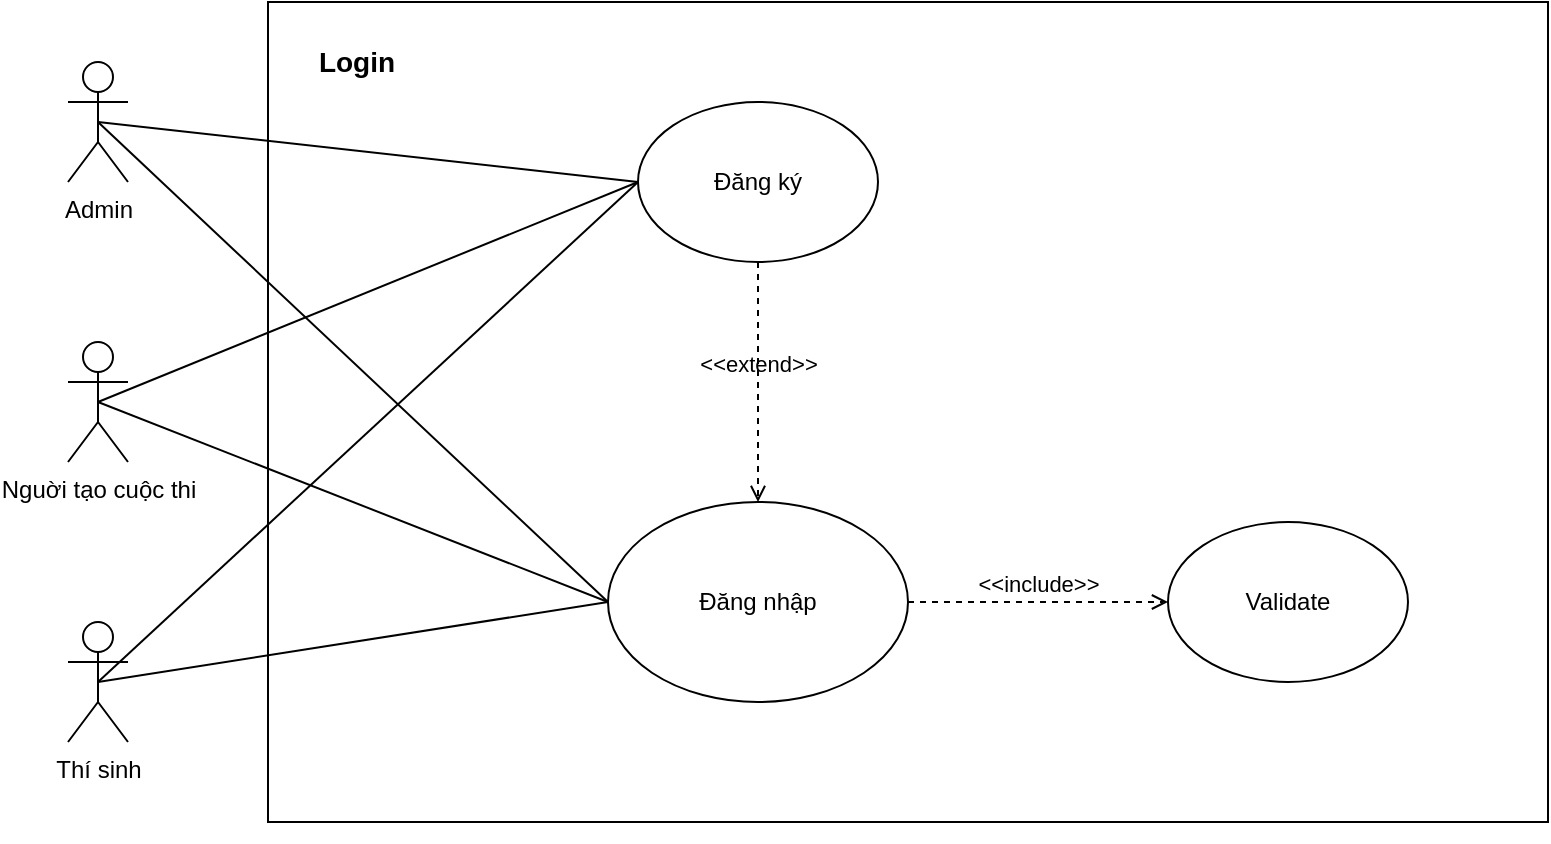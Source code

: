 <mxfile version="14.5.7" type="device"><diagram id="BYoBdDxxlhikVyCu_MaU" name="Page-1"><mxGraphModel dx="1343" dy="772" grid="1" gridSize="10" guides="1" tooltips="1" connect="1" arrows="1" fold="1" page="1" pageScale="1" pageWidth="850" pageHeight="1100" math="0" shadow="0"><root><mxCell id="0"/><mxCell id="1" parent="0"/><mxCell id="F6Ge3efOyssHUSZW8cC1-28" value="" style="group;strokeWidth=2;" vertex="1" connectable="0" parent="1"><mxGeometry x="560" y="190" width="640" height="410" as="geometry"/></mxCell><mxCell id="F6Ge3efOyssHUSZW8cC1-9" value="" style="rounded=0;whiteSpace=wrap;html=1;" vertex="1" parent="F6Ge3efOyssHUSZW8cC1-28"><mxGeometry y="-10" width="640" height="410" as="geometry"/></mxCell><mxCell id="F6Ge3efOyssHUSZW8cC1-10" value="Login" style="text;html=1;strokeColor=none;fillColor=none;align=center;verticalAlign=middle;whiteSpace=wrap;rounded=0;fontStyle=1;fontSize=14;" vertex="1" parent="F6Ge3efOyssHUSZW8cC1-28"><mxGeometry y="10" width="89.302" height="20" as="geometry"/></mxCell><mxCell id="F6Ge3efOyssHUSZW8cC1-20" value="Đăng ký" style="ellipse;whiteSpace=wrap;html=1;" vertex="1" parent="F6Ge3efOyssHUSZW8cC1-28"><mxGeometry x="185" y="40" width="120" height="80" as="geometry"/></mxCell><mxCell id="F6Ge3efOyssHUSZW8cC1-1" value="Đăng nhập" style="ellipse;whiteSpace=wrap;html=1;" vertex="1" parent="F6Ge3efOyssHUSZW8cC1-28"><mxGeometry x="170" y="240" width="150" height="100" as="geometry"/></mxCell><mxCell id="F6Ge3efOyssHUSZW8cC1-21" value="&amp;lt;&amp;lt;extend&amp;gt;&amp;gt;" style="html=1;verticalAlign=bottom;labelBackgroundColor=none;endArrow=open;endFill=0;dashed=1;exitX=0.5;exitY=1;exitDx=0;exitDy=0;" edge="1" parent="F6Ge3efOyssHUSZW8cC1-28" source="F6Ge3efOyssHUSZW8cC1-20" target="F6Ge3efOyssHUSZW8cC1-1"><mxGeometry x="10" y="50" width="160" as="geometry"><mxPoint x="210" y="250" as="sourcePoint"/><mxPoint x="370" y="250" as="targetPoint"/></mxGeometry></mxCell><mxCell id="F6Ge3efOyssHUSZW8cC1-12" value="Validate" style="ellipse;whiteSpace=wrap;html=1;" vertex="1" parent="F6Ge3efOyssHUSZW8cC1-28"><mxGeometry x="450" y="250" width="120" height="80" as="geometry"/></mxCell><mxCell id="F6Ge3efOyssHUSZW8cC1-23" value="&amp;lt;&amp;lt;include&amp;gt;&amp;gt;" style="html=1;verticalAlign=bottom;labelBackgroundColor=none;endArrow=open;endFill=0;dashed=1;exitX=1;exitY=0.5;exitDx=0;exitDy=0;entryX=0;entryY=0.5;entryDx=0;entryDy=0;" edge="1" parent="F6Ge3efOyssHUSZW8cC1-28" source="F6Ge3efOyssHUSZW8cC1-1" target="F6Ge3efOyssHUSZW8cC1-12"><mxGeometry x="10" y="50" width="160" as="geometry"><mxPoint x="210" y="250" as="sourcePoint"/><mxPoint x="370" y="250" as="targetPoint"/></mxGeometry></mxCell><mxCell id="F6Ge3efOyssHUSZW8cC1-2" value="&lt;div&gt;Admin&lt;/div&gt;" style="shape=umlActor;verticalLabelPosition=bottom;verticalAlign=top;html=1;outlineConnect=0;" vertex="1" parent="1"><mxGeometry x="460" y="210" width="30" height="60" as="geometry"/></mxCell><mxCell id="F6Ge3efOyssHUSZW8cC1-3" value="Nguời tạo cuộc thi" style="shape=umlActor;verticalLabelPosition=bottom;verticalAlign=top;html=1;outlineConnect=0;" vertex="1" parent="1"><mxGeometry x="460" y="350" width="30" height="60" as="geometry"/></mxCell><mxCell id="F6Ge3efOyssHUSZW8cC1-4" value="Thí sinh" style="shape=umlActor;verticalLabelPosition=bottom;verticalAlign=top;html=1;outlineConnect=0;" vertex="1" parent="1"><mxGeometry x="460" y="490" width="30" height="60" as="geometry"/></mxCell><mxCell id="F6Ge3efOyssHUSZW8cC1-6" value="" style="endArrow=none;html=1;exitX=0.5;exitY=0.5;exitDx=0;exitDy=0;exitPerimeter=0;entryX=0;entryY=0.5;entryDx=0;entryDy=0;" edge="1" parent="1" source="F6Ge3efOyssHUSZW8cC1-3" target="F6Ge3efOyssHUSZW8cC1-1"><mxGeometry width="50" height="50" relative="1" as="geometry"><mxPoint x="390" y="420" as="sourcePoint"/><mxPoint x="440" y="370" as="targetPoint"/></mxGeometry></mxCell><mxCell id="F6Ge3efOyssHUSZW8cC1-7" value="" style="endArrow=none;html=1;exitX=0.5;exitY=0.5;exitDx=0;exitDy=0;exitPerimeter=0;entryX=0;entryY=0.5;entryDx=0;entryDy=0;" edge="1" parent="1" source="F6Ge3efOyssHUSZW8cC1-2" target="F6Ge3efOyssHUSZW8cC1-1"><mxGeometry width="50" height="50" relative="1" as="geometry"><mxPoint x="580" y="260" as="sourcePoint"/><mxPoint x="630" y="210" as="targetPoint"/></mxGeometry></mxCell><mxCell id="F6Ge3efOyssHUSZW8cC1-8" value="" style="endArrow=none;html=1;exitX=0.5;exitY=0.5;exitDx=0;exitDy=0;exitPerimeter=0;entryX=0;entryY=0.5;entryDx=0;entryDy=0;" edge="1" parent="1" source="F6Ge3efOyssHUSZW8cC1-4" target="F6Ge3efOyssHUSZW8cC1-1"><mxGeometry width="50" height="50" relative="1" as="geometry"><mxPoint x="340" y="490" as="sourcePoint"/><mxPoint x="720" y="320" as="targetPoint"/></mxGeometry></mxCell><mxCell id="F6Ge3efOyssHUSZW8cC1-25" value="" style="endArrow=none;html=1;exitX=0;exitY=0.5;exitDx=0;exitDy=0;entryX=0.5;entryY=0.5;entryDx=0;entryDy=0;entryPerimeter=0;" edge="1" parent="1" source="F6Ge3efOyssHUSZW8cC1-20" target="F6Ge3efOyssHUSZW8cC1-2"><mxGeometry width="50" height="50" relative="1" as="geometry"><mxPoint x="610" y="430" as="sourcePoint"/><mxPoint x="350" y="360" as="targetPoint"/></mxGeometry></mxCell><mxCell id="F6Ge3efOyssHUSZW8cC1-26" value="" style="endArrow=none;html=1;entryX=0;entryY=0.5;entryDx=0;entryDy=0;exitX=0.5;exitY=0.5;exitDx=0;exitDy=0;exitPerimeter=0;" edge="1" parent="1" source="F6Ge3efOyssHUSZW8cC1-3" target="F6Ge3efOyssHUSZW8cC1-20"><mxGeometry width="50" height="50" relative="1" as="geometry"><mxPoint x="610" y="430" as="sourcePoint"/><mxPoint x="660" y="380" as="targetPoint"/></mxGeometry></mxCell><mxCell id="F6Ge3efOyssHUSZW8cC1-27" value="" style="endArrow=none;html=1;entryX=0;entryY=0.5;entryDx=0;entryDy=0;exitX=0.5;exitY=0.5;exitDx=0;exitDy=0;exitPerimeter=0;" edge="1" parent="1" source="F6Ge3efOyssHUSZW8cC1-4" target="F6Ge3efOyssHUSZW8cC1-20"><mxGeometry width="50" height="50" relative="1" as="geometry"><mxPoint x="610" y="430" as="sourcePoint"/><mxPoint x="660" y="380" as="targetPoint"/></mxGeometry></mxCell></root></mxGraphModel></diagram></mxfile>